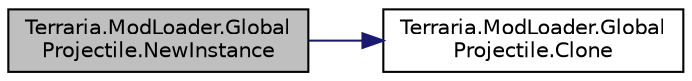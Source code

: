 digraph "Terraria.ModLoader.GlobalProjectile.NewInstance"
{
 // LATEX_PDF_SIZE
  edge [fontname="Helvetica",fontsize="10",labelfontname="Helvetica",labelfontsize="10"];
  node [fontname="Helvetica",fontsize="10",shape=record];
  rankdir="LR";
  Node1 [label="Terraria.ModLoader.Global\lProjectile.NewInstance",height=0.2,width=0.4,color="black", fillcolor="grey75", style="filled", fontcolor="black",tooltip="Create a new instance of this GlobalProjectile for a Projectile instance. Called at the end of Projec..."];
  Node1 -> Node2 [color="midnightblue",fontsize="10",style="solid",fontname="Helvetica"];
  Node2 [label="Terraria.ModLoader.Global\lProjectile.Clone",height=0.2,width=0.4,color="black", fillcolor="white", style="filled",URL="$class_terraria_1_1_mod_loader_1_1_global_projectile.html#a989c8dbdc4be33d6b2b9741925d21c58",tooltip="Returns a clone of this GlobalProjectile. By default this will return a memberwise clone; you will wa..."];
}
